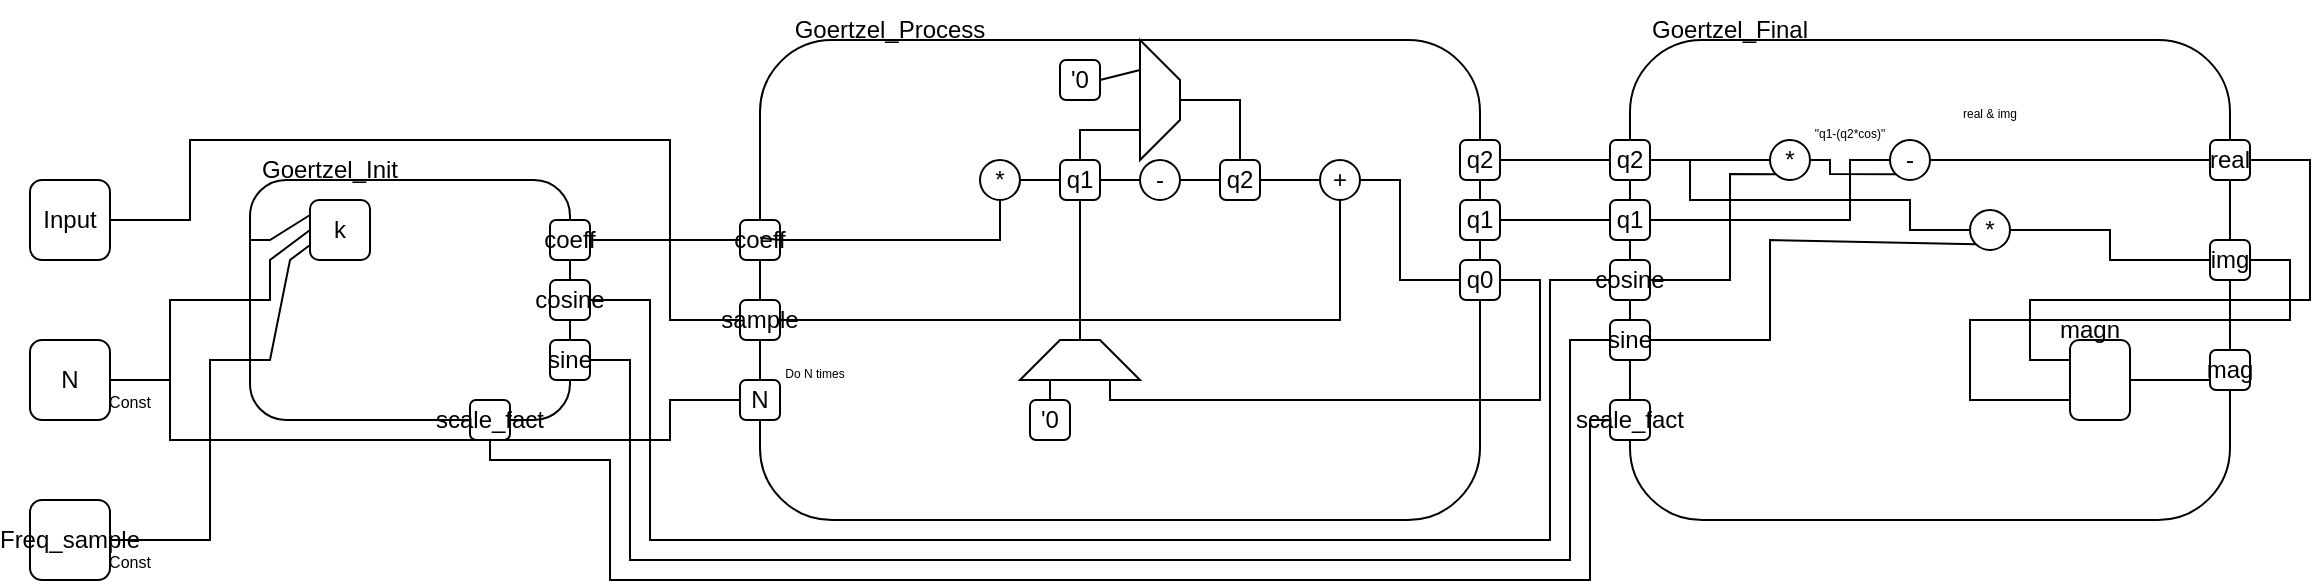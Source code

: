 <mxfile version="24.5.1" type="device">
  <diagram name="Page-1" id="vMHOj4DksXcgn6TkCxwS">
    <mxGraphModel dx="989" dy="577" grid="1" gridSize="10" guides="1" tooltips="1" connect="1" arrows="1" fold="1" page="1" pageScale="1" pageWidth="850" pageHeight="1100" math="0" shadow="0">
      <root>
        <mxCell id="0" />
        <mxCell id="1" parent="0" />
        <mxCell id="HLyuylRKE7OGvqLbNBZI-1" value="Input" style="rounded=1;whiteSpace=wrap;html=1;" vertex="1" parent="1">
          <mxGeometry x="70" y="140" width="40" height="40" as="geometry" />
        </mxCell>
        <mxCell id="HLyuylRKE7OGvqLbNBZI-2" value="N" style="rounded=1;whiteSpace=wrap;html=1;" vertex="1" parent="1">
          <mxGeometry x="70" y="220" width="40" height="40" as="geometry" />
        </mxCell>
        <mxCell id="HLyuylRKE7OGvqLbNBZI-3" value="Freq_sample" style="rounded=1;whiteSpace=wrap;html=1;" vertex="1" parent="1">
          <mxGeometry x="70" y="300" width="40" height="40" as="geometry" />
        </mxCell>
        <mxCell id="HLyuylRKE7OGvqLbNBZI-6" value="&lt;font style=&quot;font-size: 8px;&quot;&gt;Const&lt;/font&gt;" style="text;html=1;align=center;verticalAlign=middle;whiteSpace=wrap;rounded=0;" vertex="1" parent="1">
          <mxGeometry x="110" y="240" width="20" height="20" as="geometry" />
        </mxCell>
        <mxCell id="HLyuylRKE7OGvqLbNBZI-7" value="" style="rounded=1;whiteSpace=wrap;html=1;" vertex="1" parent="1">
          <mxGeometry x="180" y="140" width="160" height="120" as="geometry" />
        </mxCell>
        <mxCell id="HLyuylRKE7OGvqLbNBZI-8" value="Goertzel_Init" style="text;html=1;align=center;verticalAlign=middle;whiteSpace=wrap;rounded=0;" vertex="1" parent="1">
          <mxGeometry x="190" y="120" width="60" height="30" as="geometry" />
        </mxCell>
        <mxCell id="HLyuylRKE7OGvqLbNBZI-9" value="" style="endArrow=none;html=1;rounded=0;exitX=1;exitY=0.5;exitDx=0;exitDy=0;entryX=0;entryY=0.5;entryDx=0;entryDy=0;" edge="1" parent="1" source="HLyuylRKE7OGvqLbNBZI-2" target="HLyuylRKE7OGvqLbNBZI-7">
          <mxGeometry width="50" height="50" relative="1" as="geometry">
            <mxPoint x="120" y="230" as="sourcePoint" />
            <mxPoint x="260" y="250" as="targetPoint" />
            <Array as="points">
              <mxPoint x="140" y="240" />
              <mxPoint x="140" y="200" />
            </Array>
          </mxGeometry>
        </mxCell>
        <mxCell id="HLyuylRKE7OGvqLbNBZI-10" value="&lt;font style=&quot;font-size: 8px;&quot;&gt;Const&lt;/font&gt;" style="text;html=1;align=center;verticalAlign=middle;whiteSpace=wrap;rounded=0;" vertex="1" parent="1">
          <mxGeometry x="110" y="320" width="20" height="20" as="geometry" />
        </mxCell>
        <mxCell id="HLyuylRKE7OGvqLbNBZI-14" value="" style="endArrow=none;html=1;rounded=0;exitX=1;exitY=0.5;exitDx=0;exitDy=0;entryX=0;entryY=0.75;entryDx=0;entryDy=0;" edge="1" parent="1" source="HLyuylRKE7OGvqLbNBZI-3" target="HLyuylRKE7OGvqLbNBZI-7">
          <mxGeometry width="50" height="50" relative="1" as="geometry">
            <mxPoint x="180" y="250" as="sourcePoint" />
            <mxPoint x="230" y="200" as="targetPoint" />
            <Array as="points">
              <mxPoint x="160" y="320" />
              <mxPoint x="160" y="230" />
            </Array>
          </mxGeometry>
        </mxCell>
        <mxCell id="HLyuylRKE7OGvqLbNBZI-15" value="k" style="rounded=1;whiteSpace=wrap;html=1;" vertex="1" parent="1">
          <mxGeometry x="210" y="150" width="30" height="30" as="geometry" />
        </mxCell>
        <mxCell id="HLyuylRKE7OGvqLbNBZI-16" value="" style="endArrow=none;html=1;rounded=0;exitX=0;exitY=0.25;exitDx=0;exitDy=0;entryX=0;entryY=0.25;entryDx=0;entryDy=0;" edge="1" parent="1" source="HLyuylRKE7OGvqLbNBZI-15" target="HLyuylRKE7OGvqLbNBZI-7">
          <mxGeometry width="50" height="50" relative="1" as="geometry">
            <mxPoint x="230" y="230" as="sourcePoint" />
            <mxPoint x="280" y="180" as="targetPoint" />
            <Array as="points">
              <mxPoint x="190" y="170" />
            </Array>
          </mxGeometry>
        </mxCell>
        <mxCell id="HLyuylRKE7OGvqLbNBZI-17" value="" style="endArrow=none;html=1;rounded=0;exitX=0;exitY=0.5;exitDx=0;exitDy=0;entryX=0;entryY=0.5;entryDx=0;entryDy=0;" edge="1" parent="1" source="HLyuylRKE7OGvqLbNBZI-7" target="HLyuylRKE7OGvqLbNBZI-15">
          <mxGeometry width="50" height="50" relative="1" as="geometry">
            <mxPoint x="230" y="230" as="sourcePoint" />
            <mxPoint x="280" y="180" as="targetPoint" />
            <Array as="points">
              <mxPoint x="190" y="200" />
              <mxPoint x="190" y="180" />
            </Array>
          </mxGeometry>
        </mxCell>
        <mxCell id="HLyuylRKE7OGvqLbNBZI-18" value="" style="endArrow=none;html=1;rounded=0;exitX=0;exitY=0.75;exitDx=0;exitDy=0;entryX=0;entryY=0.75;entryDx=0;entryDy=0;" edge="1" parent="1" source="HLyuylRKE7OGvqLbNBZI-7" target="HLyuylRKE7OGvqLbNBZI-15">
          <mxGeometry width="50" height="50" relative="1" as="geometry">
            <mxPoint x="230" y="230" as="sourcePoint" />
            <mxPoint x="280" y="180" as="targetPoint" />
            <Array as="points">
              <mxPoint x="190" y="230" />
              <mxPoint x="200" y="180" />
            </Array>
          </mxGeometry>
        </mxCell>
        <mxCell id="HLyuylRKE7OGvqLbNBZI-19" value="coeff" style="rounded=1;whiteSpace=wrap;html=1;" vertex="1" parent="1">
          <mxGeometry x="330" y="160" width="20" height="20" as="geometry" />
        </mxCell>
        <mxCell id="HLyuylRKE7OGvqLbNBZI-42" value="" style="rounded=1;whiteSpace=wrap;html=1;" vertex="1" parent="1">
          <mxGeometry x="870" y="70" width="300" height="240" as="geometry" />
        </mxCell>
        <mxCell id="HLyuylRKE7OGvqLbNBZI-43" value="Goertzel_Final" style="text;html=1;align=center;verticalAlign=middle;whiteSpace=wrap;rounded=0;" vertex="1" parent="1">
          <mxGeometry x="890" y="50" width="60" height="30" as="geometry" />
        </mxCell>
        <mxCell id="HLyuylRKE7OGvqLbNBZI-49" value="real" style="rounded=1;whiteSpace=wrap;html=1;" vertex="1" parent="1">
          <mxGeometry x="1160" y="120" width="20" height="20" as="geometry" />
        </mxCell>
        <mxCell id="HLyuylRKE7OGvqLbNBZI-50" value="img" style="rounded=1;whiteSpace=wrap;html=1;" vertex="1" parent="1">
          <mxGeometry x="1160" y="170" width="20" height="20" as="geometry" />
        </mxCell>
        <mxCell id="HLyuylRKE7OGvqLbNBZI-51" value="mag" style="rounded=1;whiteSpace=wrap;html=1;" vertex="1" parent="1">
          <mxGeometry x="1160" y="225" width="20" height="20" as="geometry" />
        </mxCell>
        <mxCell id="HLyuylRKE7OGvqLbNBZI-52" value="" style="rounded=1;whiteSpace=wrap;html=1;" vertex="1" parent="1">
          <mxGeometry x="435" y="70" width="360" height="240" as="geometry" />
        </mxCell>
        <mxCell id="HLyuylRKE7OGvqLbNBZI-53" value="coeff" style="rounded=1;whiteSpace=wrap;html=1;" vertex="1" parent="1">
          <mxGeometry x="425" y="160" width="20" height="20" as="geometry" />
        </mxCell>
        <mxCell id="HLyuylRKE7OGvqLbNBZI-57" value="q1" style="rounded=1;whiteSpace=wrap;html=1;" vertex="1" parent="1">
          <mxGeometry x="585" y="130" width="20" height="20" as="geometry" />
        </mxCell>
        <mxCell id="HLyuylRKE7OGvqLbNBZI-58" value="q2" style="rounded=1;whiteSpace=wrap;html=1;" vertex="1" parent="1">
          <mxGeometry x="665" y="130" width="20" height="20" as="geometry" />
        </mxCell>
        <mxCell id="HLyuylRKE7OGvqLbNBZI-59" value="sample" style="rounded=1;whiteSpace=wrap;html=1;" vertex="1" parent="1">
          <mxGeometry x="425" y="200" width="20" height="20" as="geometry" />
        </mxCell>
        <mxCell id="HLyuylRKE7OGvqLbNBZI-60" value="" style="endArrow=none;html=1;rounded=0;exitX=1;exitY=0.5;exitDx=0;exitDy=0;" edge="1" parent="1" source="HLyuylRKE7OGvqLbNBZI-53" target="HLyuylRKE7OGvqLbNBZI-52">
          <mxGeometry width="50" height="50" relative="1" as="geometry">
            <mxPoint x="505" y="160" as="sourcePoint" />
            <mxPoint x="555" y="110" as="targetPoint" />
          </mxGeometry>
        </mxCell>
        <mxCell id="HLyuylRKE7OGvqLbNBZI-61" value="" style="endArrow=none;html=1;rounded=0;exitX=1;exitY=0.5;exitDx=0;exitDy=0;entryX=0.5;entryY=1;entryDx=0;entryDy=0;" edge="1" parent="1" source="HLyuylRKE7OGvqLbNBZI-53" target="HLyuylRKE7OGvqLbNBZI-62">
          <mxGeometry width="50" height="50" relative="1" as="geometry">
            <mxPoint x="505" y="160" as="sourcePoint" />
            <mxPoint x="555" y="110" as="targetPoint" />
            <Array as="points">
              <mxPoint x="555" y="170" />
            </Array>
          </mxGeometry>
        </mxCell>
        <mxCell id="HLyuylRKE7OGvqLbNBZI-62" value="*" style="ellipse;whiteSpace=wrap;html=1;" vertex="1" parent="1">
          <mxGeometry x="545" y="130" width="20" height="20" as="geometry" />
        </mxCell>
        <mxCell id="HLyuylRKE7OGvqLbNBZI-63" value="" style="endArrow=none;html=1;rounded=0;entryX=0;entryY=0.5;entryDx=0;entryDy=0;exitX=1;exitY=0.5;exitDx=0;exitDy=0;" edge="1" parent="1" source="HLyuylRKE7OGvqLbNBZI-62" target="HLyuylRKE7OGvqLbNBZI-57">
          <mxGeometry width="50" height="50" relative="1" as="geometry">
            <mxPoint x="505" y="160" as="sourcePoint" />
            <mxPoint x="555" y="110" as="targetPoint" />
          </mxGeometry>
        </mxCell>
        <mxCell id="HLyuylRKE7OGvqLbNBZI-65" value="-" style="ellipse;whiteSpace=wrap;html=1;" vertex="1" parent="1">
          <mxGeometry x="625" y="130" width="20" height="20" as="geometry" />
        </mxCell>
        <mxCell id="HLyuylRKE7OGvqLbNBZI-67" value="" style="endArrow=none;html=1;rounded=0;exitX=1;exitY=0.5;exitDx=0;exitDy=0;entryX=0;entryY=0.5;entryDx=0;entryDy=0;" edge="1" parent="1" source="HLyuylRKE7OGvqLbNBZI-57" target="HLyuylRKE7OGvqLbNBZI-65">
          <mxGeometry width="50" height="50" relative="1" as="geometry">
            <mxPoint x="505" y="160" as="sourcePoint" />
            <mxPoint x="555" y="110" as="targetPoint" />
          </mxGeometry>
        </mxCell>
        <mxCell id="HLyuylRKE7OGvqLbNBZI-69" value="" style="endArrow=none;html=1;rounded=0;entryX=1;entryY=0.5;entryDx=0;entryDy=0;exitX=0;exitY=0.5;exitDx=0;exitDy=0;" edge="1" parent="1" source="HLyuylRKE7OGvqLbNBZI-58" target="HLyuylRKE7OGvqLbNBZI-65">
          <mxGeometry width="50" height="50" relative="1" as="geometry">
            <mxPoint x="505" y="160" as="sourcePoint" />
            <mxPoint x="555" y="110" as="targetPoint" />
          </mxGeometry>
        </mxCell>
        <mxCell id="HLyuylRKE7OGvqLbNBZI-70" value="+" style="ellipse;whiteSpace=wrap;html=1;" vertex="1" parent="1">
          <mxGeometry x="715" y="130" width="20" height="20" as="geometry" />
        </mxCell>
        <mxCell id="HLyuylRKE7OGvqLbNBZI-71" value="" style="endArrow=none;html=1;rounded=0;exitX=1;exitY=0.5;exitDx=0;exitDy=0;entryX=0.5;entryY=1;entryDx=0;entryDy=0;" edge="1" parent="1" source="HLyuylRKE7OGvqLbNBZI-59" target="HLyuylRKE7OGvqLbNBZI-70">
          <mxGeometry width="50" height="50" relative="1" as="geometry">
            <mxPoint x="585" y="180" as="sourcePoint" />
            <mxPoint x="635" y="130" as="targetPoint" />
            <Array as="points">
              <mxPoint x="725" y="210" />
            </Array>
          </mxGeometry>
        </mxCell>
        <mxCell id="HLyuylRKE7OGvqLbNBZI-72" value="" style="endArrow=none;html=1;rounded=0;exitX=1;exitY=0.5;exitDx=0;exitDy=0;entryX=0;entryY=0.5;entryDx=0;entryDy=0;" edge="1" parent="1" source="HLyuylRKE7OGvqLbNBZI-58" target="HLyuylRKE7OGvqLbNBZI-70">
          <mxGeometry width="50" height="50" relative="1" as="geometry">
            <mxPoint x="585" y="180" as="sourcePoint" />
            <mxPoint x="635" y="130" as="targetPoint" />
          </mxGeometry>
        </mxCell>
        <mxCell id="HLyuylRKE7OGvqLbNBZI-73" value="" style="endArrow=none;html=1;rounded=0;entryX=1;entryY=0.5;entryDx=0;entryDy=0;exitX=1;exitY=0.5;exitDx=0;exitDy=0;" edge="1" parent="1" source="HLyuylRKE7OGvqLbNBZI-52" target="HLyuylRKE7OGvqLbNBZI-70">
          <mxGeometry width="50" height="50" relative="1" as="geometry">
            <mxPoint x="685" y="210" as="sourcePoint" />
            <mxPoint x="735" y="160" as="targetPoint" />
            <Array as="points">
              <mxPoint x="755" y="190" />
              <mxPoint x="755" y="140" />
            </Array>
          </mxGeometry>
        </mxCell>
        <mxCell id="HLyuylRKE7OGvqLbNBZI-74" value="Goertzel_Process" style="text;html=1;align=center;verticalAlign=middle;whiteSpace=wrap;rounded=0;" vertex="1" parent="1">
          <mxGeometry x="470" y="50" width="60" height="30" as="geometry" />
        </mxCell>
        <mxCell id="HLyuylRKE7OGvqLbNBZI-75" value="q0" style="rounded=1;whiteSpace=wrap;html=1;" vertex="1" parent="1">
          <mxGeometry x="785" y="180" width="20" height="20" as="geometry" />
        </mxCell>
        <mxCell id="HLyuylRKE7OGvqLbNBZI-76" value="" style="endArrow=none;html=1;rounded=0;entryX=1;entryY=0.5;entryDx=0;entryDy=0;exitX=1;exitY=0.75;exitDx=0;exitDy=0;" edge="1" parent="1" source="HLyuylRKE7OGvqLbNBZI-52" target="HLyuylRKE7OGvqLbNBZI-75">
          <mxGeometry width="50" height="50" relative="1" as="geometry">
            <mxPoint x="825" y="280" as="sourcePoint" />
            <mxPoint x="715" y="180" as="targetPoint" />
            <Array as="points">
              <mxPoint x="825" y="250" />
              <mxPoint x="825" y="190" />
            </Array>
          </mxGeometry>
        </mxCell>
        <mxCell id="HLyuylRKE7OGvqLbNBZI-79" value="" style="shape=trapezoid;perimeter=trapezoidPerimeter;whiteSpace=wrap;html=1;fixedSize=1;rotation=0;" vertex="1" parent="1">
          <mxGeometry x="565" y="220" width="60" height="20" as="geometry" />
        </mxCell>
        <mxCell id="HLyuylRKE7OGvqLbNBZI-80" value="" style="endArrow=none;html=1;rounded=0;entryX=1;entryY=0.75;entryDx=0;entryDy=0;exitX=0.75;exitY=1;exitDx=0;exitDy=0;" edge="1" parent="1" source="HLyuylRKE7OGvqLbNBZI-79" target="HLyuylRKE7OGvqLbNBZI-52">
          <mxGeometry width="50" height="50" relative="1" as="geometry">
            <mxPoint x="645" y="230" as="sourcePoint" />
            <mxPoint x="695" y="180" as="targetPoint" />
            <Array as="points">
              <mxPoint x="610" y="250" />
            </Array>
          </mxGeometry>
        </mxCell>
        <mxCell id="HLyuylRKE7OGvqLbNBZI-83" value="" style="shape=trapezoid;perimeter=trapezoidPerimeter;whiteSpace=wrap;html=1;fixedSize=1;rotation=90;" vertex="1" parent="1">
          <mxGeometry x="605" y="90" width="60" height="20" as="geometry" />
        </mxCell>
        <mxCell id="HLyuylRKE7OGvqLbNBZI-86" value="" style="endArrow=none;html=1;rounded=0;entryX=0.5;entryY=1;entryDx=0;entryDy=0;exitX=0.5;exitY=0;exitDx=0;exitDy=0;" edge="1" parent="1" source="HLyuylRKE7OGvqLbNBZI-79" target="HLyuylRKE7OGvqLbNBZI-57">
          <mxGeometry width="50" height="50" relative="1" as="geometry">
            <mxPoint x="635" y="210" as="sourcePoint" />
            <mxPoint x="685" y="160" as="targetPoint" />
          </mxGeometry>
        </mxCell>
        <mxCell id="HLyuylRKE7OGvqLbNBZI-87" value="" style="endArrow=none;html=1;rounded=0;entryX=0.75;entryY=1;entryDx=0;entryDy=0;exitX=0.5;exitY=0;exitDx=0;exitDy=0;" edge="1" parent="1" source="HLyuylRKE7OGvqLbNBZI-57" target="HLyuylRKE7OGvqLbNBZI-83">
          <mxGeometry width="50" height="50" relative="1" as="geometry">
            <mxPoint x="635" y="210" as="sourcePoint" />
            <mxPoint x="685" y="160" as="targetPoint" />
            <Array as="points">
              <mxPoint x="595" y="115" />
            </Array>
          </mxGeometry>
        </mxCell>
        <mxCell id="HLyuylRKE7OGvqLbNBZI-88" value="" style="endArrow=none;html=1;rounded=0;entryX=0.5;entryY=0;entryDx=0;entryDy=0;exitX=0.5;exitY=0;exitDx=0;exitDy=0;" edge="1" parent="1" source="HLyuylRKE7OGvqLbNBZI-58" target="HLyuylRKE7OGvqLbNBZI-83">
          <mxGeometry width="50" height="50" relative="1" as="geometry">
            <mxPoint x="635" y="210" as="sourcePoint" />
            <mxPoint x="685" y="160" as="targetPoint" />
            <Array as="points">
              <mxPoint x="675" y="100" />
            </Array>
          </mxGeometry>
        </mxCell>
        <mxCell id="HLyuylRKE7OGvqLbNBZI-89" value="&#39;0" style="rounded=1;whiteSpace=wrap;html=1;" vertex="1" parent="1">
          <mxGeometry x="585" y="80" width="20" height="20" as="geometry" />
        </mxCell>
        <mxCell id="HLyuylRKE7OGvqLbNBZI-90" value="&#39;0" style="rounded=1;whiteSpace=wrap;html=1;" vertex="1" parent="1">
          <mxGeometry x="570" y="250" width="20" height="20" as="geometry" />
        </mxCell>
        <mxCell id="HLyuylRKE7OGvqLbNBZI-91" value="" style="endArrow=none;html=1;rounded=0;entryX=1;entryY=0.5;entryDx=0;entryDy=0;exitX=0.25;exitY=1;exitDx=0;exitDy=0;" edge="1" parent="1" source="HLyuylRKE7OGvqLbNBZI-83" target="HLyuylRKE7OGvqLbNBZI-89">
          <mxGeometry width="50" height="50" relative="1" as="geometry">
            <mxPoint x="635" y="210" as="sourcePoint" />
            <mxPoint x="685" y="160" as="targetPoint" />
          </mxGeometry>
        </mxCell>
        <mxCell id="HLyuylRKE7OGvqLbNBZI-92" value="" style="endArrow=none;html=1;rounded=0;entryX=0.5;entryY=0;entryDx=0;entryDy=0;exitX=0.25;exitY=1;exitDx=0;exitDy=0;" edge="1" parent="1" source="HLyuylRKE7OGvqLbNBZI-79" target="HLyuylRKE7OGvqLbNBZI-90">
          <mxGeometry width="50" height="50" relative="1" as="geometry">
            <mxPoint x="635" y="210" as="sourcePoint" />
            <mxPoint x="685" y="160" as="targetPoint" />
          </mxGeometry>
        </mxCell>
        <mxCell id="HLyuylRKE7OGvqLbNBZI-93" value="" style="endArrow=none;html=1;rounded=0;entryX=1;entryY=0.5;entryDx=0;entryDy=0;exitX=0;exitY=0.5;exitDx=0;exitDy=0;" edge="1" parent="1" source="HLyuylRKE7OGvqLbNBZI-53" target="HLyuylRKE7OGvqLbNBZI-19">
          <mxGeometry width="50" height="50" relative="1" as="geometry">
            <mxPoint x="440" y="240" as="sourcePoint" />
            <mxPoint x="490" y="190" as="targetPoint" />
          </mxGeometry>
        </mxCell>
        <mxCell id="HLyuylRKE7OGvqLbNBZI-95" value="" style="endArrow=none;html=1;rounded=0;exitX=1;exitY=0.5;exitDx=0;exitDy=0;entryX=0;entryY=0.5;entryDx=0;entryDy=0;" edge="1" parent="1" source="HLyuylRKE7OGvqLbNBZI-1" target="HLyuylRKE7OGvqLbNBZI-59">
          <mxGeometry width="50" height="50" relative="1" as="geometry">
            <mxPoint x="310" y="240" as="sourcePoint" />
            <mxPoint x="360" y="190" as="targetPoint" />
            <Array as="points">
              <mxPoint x="150" y="160" />
              <mxPoint x="150" y="120" />
              <mxPoint x="390" y="120" />
              <mxPoint x="390" y="210" />
            </Array>
          </mxGeometry>
        </mxCell>
        <mxCell id="HLyuylRKE7OGvqLbNBZI-97" value="N" style="rounded=1;whiteSpace=wrap;html=1;" vertex="1" parent="1">
          <mxGeometry x="425" y="240" width="20" height="20" as="geometry" />
        </mxCell>
        <mxCell id="HLyuylRKE7OGvqLbNBZI-98" value="" style="endArrow=none;html=1;rounded=0;entryX=0;entryY=0.5;entryDx=0;entryDy=0;exitX=1;exitY=0.5;exitDx=0;exitDy=0;" edge="1" parent="1" source="HLyuylRKE7OGvqLbNBZI-2" target="HLyuylRKE7OGvqLbNBZI-97">
          <mxGeometry width="50" height="50" relative="1" as="geometry">
            <mxPoint x="420" y="350" as="sourcePoint" />
            <mxPoint x="470" y="300" as="targetPoint" />
            <Array as="points">
              <mxPoint x="140" y="240" />
              <mxPoint x="140" y="270" />
              <mxPoint x="390" y="270" />
              <mxPoint x="390" y="250" />
            </Array>
          </mxGeometry>
        </mxCell>
        <mxCell id="HLyuylRKE7OGvqLbNBZI-99" value="&lt;font style=&quot;font-size: 6px;&quot;&gt;Do N times&lt;/font&gt;" style="text;html=1;align=center;verticalAlign=middle;whiteSpace=wrap;rounded=0;" vertex="1" parent="1">
          <mxGeometry x="445" y="230" width="35" height="10" as="geometry" />
        </mxCell>
        <mxCell id="HLyuylRKE7OGvqLbNBZI-102" value="q2" style="rounded=1;whiteSpace=wrap;html=1;" vertex="1" parent="1">
          <mxGeometry x="785" y="120" width="20" height="20" as="geometry" />
        </mxCell>
        <mxCell id="HLyuylRKE7OGvqLbNBZI-103" value="q1" style="rounded=1;whiteSpace=wrap;html=1;" vertex="1" parent="1">
          <mxGeometry x="785" y="150" width="20" height="20" as="geometry" />
        </mxCell>
        <mxCell id="HLyuylRKE7OGvqLbNBZI-105" value="q2" style="rounded=1;whiteSpace=wrap;html=1;" vertex="1" parent="1">
          <mxGeometry x="860" y="120" width="20" height="20" as="geometry" />
        </mxCell>
        <mxCell id="HLyuylRKE7OGvqLbNBZI-106" value="q1" style="rounded=1;whiteSpace=wrap;html=1;" vertex="1" parent="1">
          <mxGeometry x="860" y="150" width="20" height="20" as="geometry" />
        </mxCell>
        <mxCell id="HLyuylRKE7OGvqLbNBZI-107" value="cosine" style="rounded=1;whiteSpace=wrap;html=1;" vertex="1" parent="1">
          <mxGeometry x="860" y="180" width="20" height="20" as="geometry" />
        </mxCell>
        <mxCell id="HLyuylRKE7OGvqLbNBZI-108" value="" style="endArrow=none;html=1;rounded=0;entryX=1;entryY=0.5;entryDx=0;entryDy=0;exitX=0;exitY=0.5;exitDx=0;exitDy=0;" edge="1" parent="1" source="HLyuylRKE7OGvqLbNBZI-105" target="HLyuylRKE7OGvqLbNBZI-102">
          <mxGeometry width="50" height="50" relative="1" as="geometry">
            <mxPoint x="860" y="210" as="sourcePoint" />
            <mxPoint x="910" y="160" as="targetPoint" />
          </mxGeometry>
        </mxCell>
        <mxCell id="HLyuylRKE7OGvqLbNBZI-109" value="" style="endArrow=none;html=1;rounded=0;entryX=1;entryY=0.5;entryDx=0;entryDy=0;exitX=0;exitY=0.5;exitDx=0;exitDy=0;" edge="1" parent="1" source="HLyuylRKE7OGvqLbNBZI-106" target="HLyuylRKE7OGvqLbNBZI-103">
          <mxGeometry width="50" height="50" relative="1" as="geometry">
            <mxPoint x="860" y="210" as="sourcePoint" />
            <mxPoint x="910" y="160" as="targetPoint" />
          </mxGeometry>
        </mxCell>
        <mxCell id="HLyuylRKE7OGvqLbNBZI-110" value="cosine" style="rounded=1;whiteSpace=wrap;html=1;" vertex="1" parent="1">
          <mxGeometry x="330" y="190" width="20" height="20" as="geometry" />
        </mxCell>
        <mxCell id="HLyuylRKE7OGvqLbNBZI-111" value="scale_fact" style="rounded=1;whiteSpace=wrap;html=1;" vertex="1" parent="1">
          <mxGeometry x="860" y="250" width="20" height="20" as="geometry" />
        </mxCell>
        <mxCell id="HLyuylRKE7OGvqLbNBZI-112" value="scale_fact" style="rounded=1;whiteSpace=wrap;html=1;" vertex="1" parent="1">
          <mxGeometry x="290" y="250" width="20" height="20" as="geometry" />
        </mxCell>
        <mxCell id="HLyuylRKE7OGvqLbNBZI-113" value="*" style="ellipse;whiteSpace=wrap;html=1;" vertex="1" parent="1">
          <mxGeometry x="940" y="120" width="20" height="20" as="geometry" />
        </mxCell>
        <mxCell id="HLyuylRKE7OGvqLbNBZI-114" value="" style="endArrow=none;html=1;rounded=0;entryX=1;entryY=0.5;entryDx=0;entryDy=0;exitX=0;exitY=0.5;exitDx=0;exitDy=0;" edge="1" parent="1" source="HLyuylRKE7OGvqLbNBZI-113" target="HLyuylRKE7OGvqLbNBZI-105">
          <mxGeometry width="50" height="50" relative="1" as="geometry">
            <mxPoint x="960" y="250" as="sourcePoint" />
            <mxPoint x="1010" y="200" as="targetPoint" />
          </mxGeometry>
        </mxCell>
        <mxCell id="HLyuylRKE7OGvqLbNBZI-115" value="" style="endArrow=none;html=1;rounded=0;entryX=1;entryY=0.5;entryDx=0;entryDy=0;exitX=0;exitY=1;exitDx=0;exitDy=0;" edge="1" parent="1" source="HLyuylRKE7OGvqLbNBZI-113" target="HLyuylRKE7OGvqLbNBZI-107">
          <mxGeometry width="50" height="50" relative="1" as="geometry">
            <mxPoint x="960" y="250" as="sourcePoint" />
            <mxPoint x="1010" y="200" as="targetPoint" />
            <Array as="points">
              <mxPoint x="920" y="137" />
              <mxPoint x="920" y="190" />
            </Array>
          </mxGeometry>
        </mxCell>
        <mxCell id="HLyuylRKE7OGvqLbNBZI-116" value="-" style="ellipse;whiteSpace=wrap;html=1;" vertex="1" parent="1">
          <mxGeometry x="1000" y="120" width="20" height="20" as="geometry" />
        </mxCell>
        <mxCell id="HLyuylRKE7OGvqLbNBZI-117" value="" style="endArrow=none;html=1;rounded=0;exitX=1;exitY=0.5;exitDx=0;exitDy=0;entryX=0;entryY=0.5;entryDx=0;entryDy=0;" edge="1" parent="1" source="HLyuylRKE7OGvqLbNBZI-106" target="HLyuylRKE7OGvqLbNBZI-116">
          <mxGeometry width="50" height="50" relative="1" as="geometry">
            <mxPoint x="960" y="220" as="sourcePoint" />
            <mxPoint x="1010" y="170" as="targetPoint" />
            <Array as="points">
              <mxPoint x="980" y="160" />
              <mxPoint x="980" y="130" />
            </Array>
          </mxGeometry>
        </mxCell>
        <mxCell id="HLyuylRKE7OGvqLbNBZI-118" value="" style="endArrow=none;html=1;rounded=0;entryX=1;entryY=0.5;entryDx=0;entryDy=0;exitX=0;exitY=1;exitDx=0;exitDy=0;" edge="1" parent="1" source="HLyuylRKE7OGvqLbNBZI-116" target="HLyuylRKE7OGvqLbNBZI-113">
          <mxGeometry width="50" height="50" relative="1" as="geometry">
            <mxPoint x="960" y="220" as="sourcePoint" />
            <mxPoint x="1010" y="170" as="targetPoint" />
            <Array as="points">
              <mxPoint x="970" y="137" />
              <mxPoint x="970" y="130" />
            </Array>
          </mxGeometry>
        </mxCell>
        <mxCell id="HLyuylRKE7OGvqLbNBZI-119" value="&lt;font style=&quot;font-size: 6px;&quot;&gt;&quot;q1-(q2*cos)&quot;&lt;/font&gt;" style="text;html=1;align=center;verticalAlign=middle;whiteSpace=wrap;rounded=0;" vertex="1" parent="1">
          <mxGeometry x="960" y="110" width="40" height="10" as="geometry" />
        </mxCell>
        <mxCell id="HLyuylRKE7OGvqLbNBZI-127" value="" style="endArrow=none;html=1;rounded=0;entryX=1;entryY=0.5;entryDx=0;entryDy=0;exitX=0;exitY=0.5;exitDx=0;exitDy=0;" edge="1" parent="1" source="HLyuylRKE7OGvqLbNBZI-49" target="HLyuylRKE7OGvqLbNBZI-116">
          <mxGeometry width="50" height="50" relative="1" as="geometry">
            <mxPoint x="1040" y="130" as="sourcePoint" />
            <mxPoint x="1040" y="150" as="targetPoint" />
          </mxGeometry>
        </mxCell>
        <mxCell id="HLyuylRKE7OGvqLbNBZI-129" value="" style="endArrow=none;html=1;rounded=0;entryX=1;entryY=0.5;entryDx=0;entryDy=0;exitX=0;exitY=0.5;exitDx=0;exitDy=0;" edge="1" parent="1" source="HLyuylRKE7OGvqLbNBZI-133" target="HLyuylRKE7OGvqLbNBZI-105">
          <mxGeometry width="50" height="50" relative="1" as="geometry">
            <mxPoint x="1040" y="160" as="sourcePoint" />
            <mxPoint x="1040" y="150" as="targetPoint" />
            <Array as="points">
              <mxPoint x="1010" y="165" />
              <mxPoint x="1010" y="150" />
              <mxPoint x="900" y="150" />
              <mxPoint x="900" y="130" />
            </Array>
          </mxGeometry>
        </mxCell>
        <mxCell id="HLyuylRKE7OGvqLbNBZI-131" value="&lt;font style=&quot;font-size: 6px;&quot;&gt;real &amp;amp; img&lt;/font&gt;" style="text;html=1;align=center;verticalAlign=middle;whiteSpace=wrap;rounded=0;" vertex="1" parent="1">
          <mxGeometry x="1030" y="100" width="40" height="10" as="geometry" />
        </mxCell>
        <mxCell id="HLyuylRKE7OGvqLbNBZI-133" value="*" style="ellipse;whiteSpace=wrap;html=1;" vertex="1" parent="1">
          <mxGeometry x="1040" y="155" width="20" height="20" as="geometry" />
        </mxCell>
        <mxCell id="HLyuylRKE7OGvqLbNBZI-134" value="sine" style="rounded=1;whiteSpace=wrap;html=1;" vertex="1" parent="1">
          <mxGeometry x="860" y="210" width="20" height="20" as="geometry" />
        </mxCell>
        <mxCell id="HLyuylRKE7OGvqLbNBZI-135" value="" style="endArrow=none;html=1;rounded=0;exitX=1;exitY=0.5;exitDx=0;exitDy=0;entryX=0;entryY=1;entryDx=0;entryDy=0;" edge="1" parent="1" source="HLyuylRKE7OGvqLbNBZI-134" target="HLyuylRKE7OGvqLbNBZI-133">
          <mxGeometry width="50" height="50" relative="1" as="geometry">
            <mxPoint x="990" y="230" as="sourcePoint" />
            <mxPoint x="1040" y="180" as="targetPoint" />
            <Array as="points">
              <mxPoint x="940" y="220" />
              <mxPoint x="940" y="170" />
            </Array>
          </mxGeometry>
        </mxCell>
        <mxCell id="HLyuylRKE7OGvqLbNBZI-136" value="" style="endArrow=none;html=1;rounded=0;entryX=1;entryY=0.5;entryDx=0;entryDy=0;exitX=0;exitY=0.5;exitDx=0;exitDy=0;" edge="1" parent="1" source="HLyuylRKE7OGvqLbNBZI-50" target="HLyuylRKE7OGvqLbNBZI-133">
          <mxGeometry width="50" height="50" relative="1" as="geometry">
            <mxPoint x="990" y="230" as="sourcePoint" />
            <mxPoint x="1040" y="180" as="targetPoint" />
            <Array as="points">
              <mxPoint x="1110" y="180" />
              <mxPoint x="1110" y="165" />
            </Array>
          </mxGeometry>
        </mxCell>
        <mxCell id="HLyuylRKE7OGvqLbNBZI-137" value="" style="rounded=1;whiteSpace=wrap;html=1;" vertex="1" parent="1">
          <mxGeometry x="1090" y="220" width="30" height="40" as="geometry" />
        </mxCell>
        <mxCell id="HLyuylRKE7OGvqLbNBZI-138" value="magn" style="text;html=1;align=center;verticalAlign=middle;whiteSpace=wrap;rounded=0;" vertex="1" parent="1">
          <mxGeometry x="1090" y="210" width="20" height="10" as="geometry" />
        </mxCell>
        <mxCell id="HLyuylRKE7OGvqLbNBZI-141" value="" style="endArrow=none;html=1;rounded=0;entryX=1;entryY=0.5;entryDx=0;entryDy=0;exitX=0;exitY=0.25;exitDx=0;exitDy=0;" edge="1" parent="1" source="HLyuylRKE7OGvqLbNBZI-137" target="HLyuylRKE7OGvqLbNBZI-49">
          <mxGeometry width="50" height="50" relative="1" as="geometry">
            <mxPoint x="1110" y="200" as="sourcePoint" />
            <mxPoint x="1160" y="150" as="targetPoint" />
            <Array as="points">
              <mxPoint x="1070" y="230" />
              <mxPoint x="1070" y="200" />
              <mxPoint x="1210" y="200" />
              <mxPoint x="1210" y="130" />
            </Array>
          </mxGeometry>
        </mxCell>
        <mxCell id="HLyuylRKE7OGvqLbNBZI-143" value="" style="endArrow=none;html=1;rounded=0;entryX=1;entryY=0.5;entryDx=0;entryDy=0;exitX=0;exitY=0.75;exitDx=0;exitDy=0;" edge="1" parent="1" source="HLyuylRKE7OGvqLbNBZI-137" target="HLyuylRKE7OGvqLbNBZI-50">
          <mxGeometry width="50" height="50" relative="1" as="geometry">
            <mxPoint x="1110" y="200" as="sourcePoint" />
            <mxPoint x="1160" y="150" as="targetPoint" />
            <Array as="points">
              <mxPoint x="1040" y="250" />
              <mxPoint x="1040" y="210" />
              <mxPoint x="1200" y="210" />
              <mxPoint x="1200" y="180" />
            </Array>
          </mxGeometry>
        </mxCell>
        <mxCell id="HLyuylRKE7OGvqLbNBZI-144" value="" style="endArrow=none;html=1;rounded=0;exitX=1;exitY=0.5;exitDx=0;exitDy=0;entryX=0;entryY=0.75;entryDx=0;entryDy=0;" edge="1" parent="1" source="HLyuylRKE7OGvqLbNBZI-137" target="HLyuylRKE7OGvqLbNBZI-51">
          <mxGeometry width="50" height="50" relative="1" as="geometry">
            <mxPoint x="1110" y="200" as="sourcePoint" />
            <mxPoint x="1160" y="150" as="targetPoint" />
          </mxGeometry>
        </mxCell>
        <mxCell id="HLyuylRKE7OGvqLbNBZI-145" value="sine" style="rounded=1;whiteSpace=wrap;html=1;" vertex="1" parent="1">
          <mxGeometry x="330" y="220" width="20" height="20" as="geometry" />
        </mxCell>
        <mxCell id="HLyuylRKE7OGvqLbNBZI-146" value="" style="endArrow=none;html=1;rounded=0;entryX=1;entryY=0.5;entryDx=0;entryDy=0;exitX=0;exitY=0.5;exitDx=0;exitDy=0;" edge="1" parent="1" source="HLyuylRKE7OGvqLbNBZI-107" target="HLyuylRKE7OGvqLbNBZI-110">
          <mxGeometry width="50" height="50" relative="1" as="geometry">
            <mxPoint x="650" y="270" as="sourcePoint" />
            <mxPoint x="700" y="220" as="targetPoint" />
            <Array as="points">
              <mxPoint x="830" y="190" />
              <mxPoint x="830" y="320" />
              <mxPoint x="380" y="320" />
              <mxPoint x="380" y="200" />
            </Array>
          </mxGeometry>
        </mxCell>
        <mxCell id="HLyuylRKE7OGvqLbNBZI-147" value="" style="endArrow=none;html=1;rounded=0;entryX=0;entryY=0.5;entryDx=0;entryDy=0;exitX=1;exitY=0.5;exitDx=0;exitDy=0;" edge="1" parent="1" source="HLyuylRKE7OGvqLbNBZI-145" target="HLyuylRKE7OGvqLbNBZI-134">
          <mxGeometry width="50" height="50" relative="1" as="geometry">
            <mxPoint x="650" y="270" as="sourcePoint" />
            <mxPoint x="700" y="220" as="targetPoint" />
            <Array as="points">
              <mxPoint x="370" y="230" />
              <mxPoint x="370" y="330" />
              <mxPoint x="840" y="330" />
              <mxPoint x="840" y="220" />
            </Array>
          </mxGeometry>
        </mxCell>
        <mxCell id="HLyuylRKE7OGvqLbNBZI-148" value="" style="endArrow=none;html=1;rounded=0;entryX=0.5;entryY=1;entryDx=0;entryDy=0;exitX=0;exitY=0.5;exitDx=0;exitDy=0;" edge="1" parent="1" source="HLyuylRKE7OGvqLbNBZI-111" target="HLyuylRKE7OGvqLbNBZI-112">
          <mxGeometry width="50" height="50" relative="1" as="geometry">
            <mxPoint x="650" y="270" as="sourcePoint" />
            <mxPoint x="700" y="220" as="targetPoint" />
            <Array as="points">
              <mxPoint x="850" y="260" />
              <mxPoint x="850" y="340" />
              <mxPoint x="360" y="340" />
              <mxPoint x="360" y="280" />
              <mxPoint x="300" y="280" />
            </Array>
          </mxGeometry>
        </mxCell>
      </root>
    </mxGraphModel>
  </diagram>
</mxfile>
